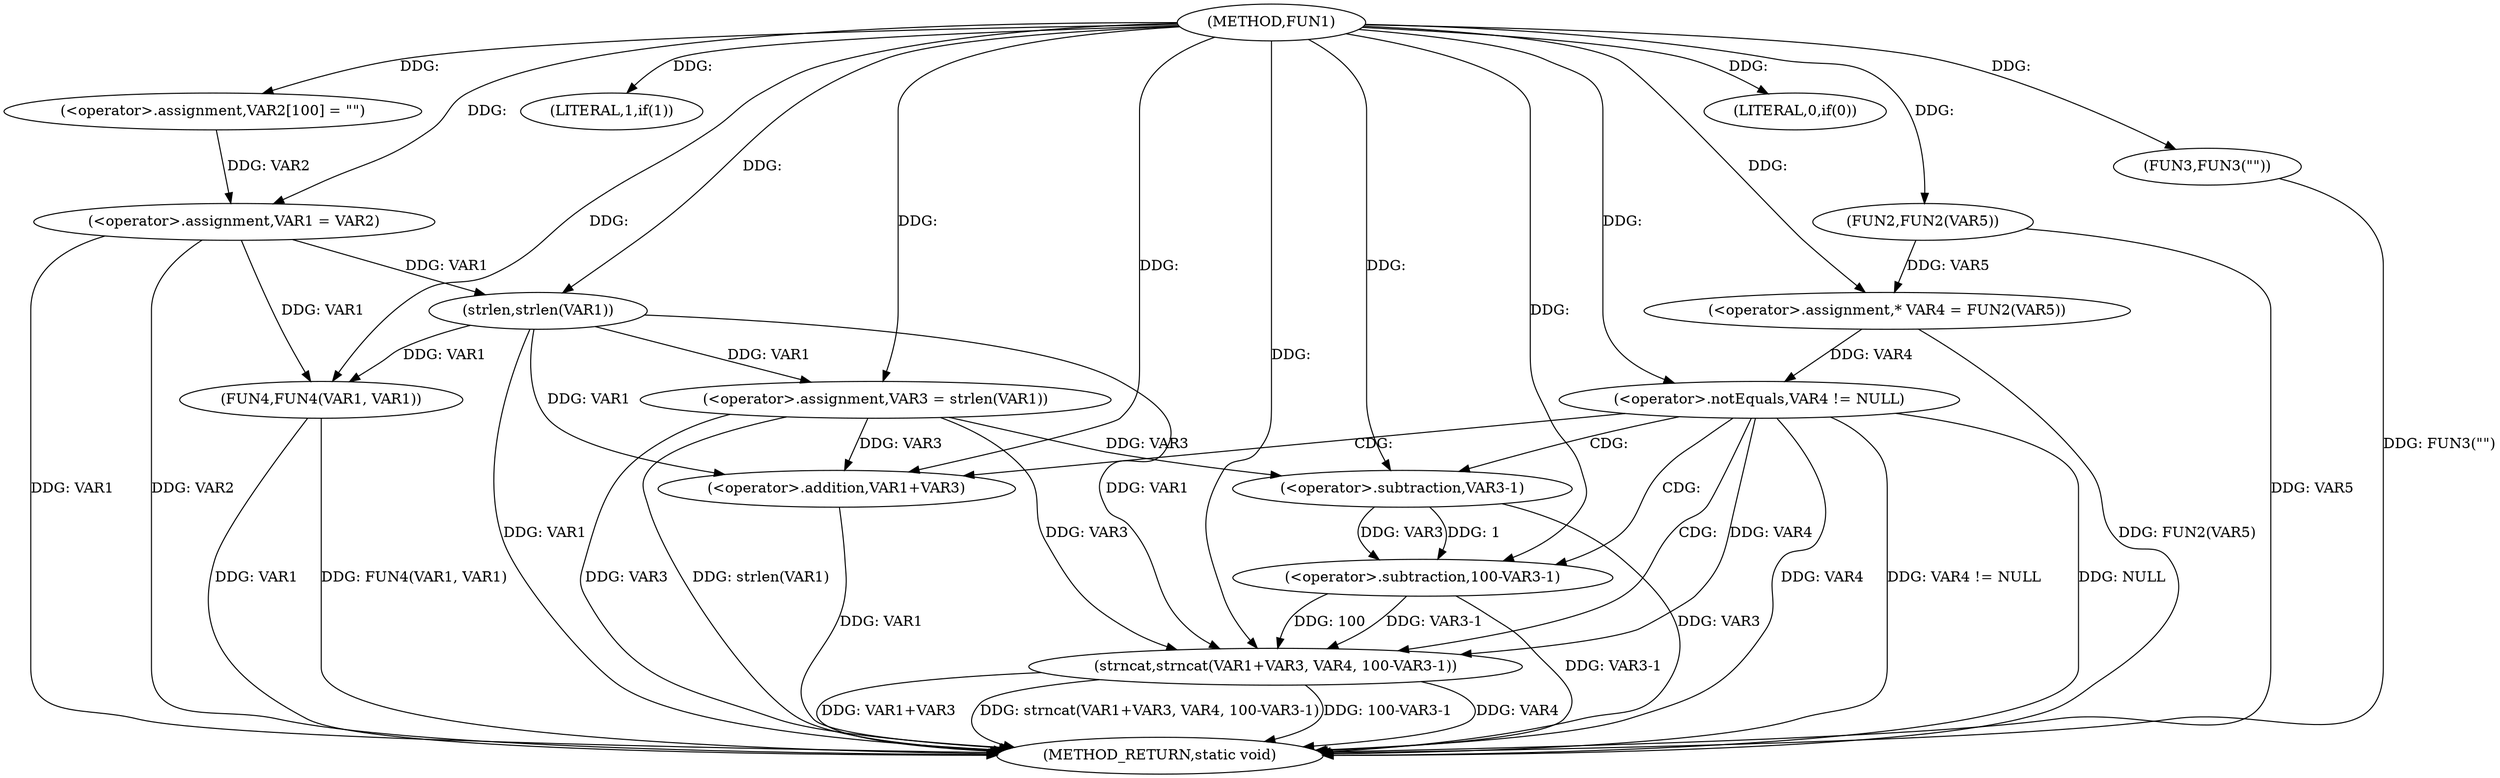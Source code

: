 digraph FUN1 {  
"1000100" [label = "(METHOD,FUN1)" ]
"1000149" [label = "(METHOD_RETURN,static void)" ]
"1000104" [label = "(<operator>.assignment,VAR2[100] = \"\")" ]
"1000107" [label = "(<operator>.assignment,VAR1 = VAR2)" ]
"1000111" [label = "(LITERAL,1,if(1))" ]
"1000115" [label = "(<operator>.assignment,VAR3 = strlen(VAR1))" ]
"1000117" [label = "(strlen,strlen(VAR1))" ]
"1000120" [label = "(<operator>.assignment,* VAR4 = FUN2(VAR5))" ]
"1000122" [label = "(FUN2,FUN2(VAR5))" ]
"1000125" [label = "(<operator>.notEquals,VAR4 != NULL)" ]
"1000129" [label = "(strncat,strncat(VAR1+VAR3, VAR4, 100-VAR3-1))" ]
"1000130" [label = "(<operator>.addition,VAR1+VAR3)" ]
"1000134" [label = "(<operator>.subtraction,100-VAR3-1)" ]
"1000136" [label = "(<operator>.subtraction,VAR3-1)" ]
"1000140" [label = "(LITERAL,0,if(0))" ]
"1000142" [label = "(FUN3,FUN3(\"\"))" ]
"1000146" [label = "(FUN4,FUN4(VAR1, VAR1))" ]
  "1000115" -> "1000149"  [ label = "DDG: strlen(VAR1)"] 
  "1000142" -> "1000149"  [ label = "DDG: FUN3(\"\")"] 
  "1000125" -> "1000149"  [ label = "DDG: VAR4 != NULL"] 
  "1000107" -> "1000149"  [ label = "DDG: VAR1"] 
  "1000122" -> "1000149"  [ label = "DDG: VAR5"] 
  "1000146" -> "1000149"  [ label = "DDG: VAR1"] 
  "1000125" -> "1000149"  [ label = "DDG: NULL"] 
  "1000117" -> "1000149"  [ label = "DDG: VAR1"] 
  "1000129" -> "1000149"  [ label = "DDG: VAR4"] 
  "1000146" -> "1000149"  [ label = "DDG: FUN4(VAR1, VAR1)"] 
  "1000130" -> "1000149"  [ label = "DDG: VAR1"] 
  "1000129" -> "1000149"  [ label = "DDG: VAR1+VAR3"] 
  "1000125" -> "1000149"  [ label = "DDG: VAR4"] 
  "1000129" -> "1000149"  [ label = "DDG: strncat(VAR1+VAR3, VAR4, 100-VAR3-1)"] 
  "1000129" -> "1000149"  [ label = "DDG: 100-VAR3-1"] 
  "1000134" -> "1000149"  [ label = "DDG: VAR3-1"] 
  "1000120" -> "1000149"  [ label = "DDG: FUN2(VAR5)"] 
  "1000115" -> "1000149"  [ label = "DDG: VAR3"] 
  "1000136" -> "1000149"  [ label = "DDG: VAR3"] 
  "1000107" -> "1000149"  [ label = "DDG: VAR2"] 
  "1000100" -> "1000104"  [ label = "DDG: "] 
  "1000104" -> "1000107"  [ label = "DDG: VAR2"] 
  "1000100" -> "1000107"  [ label = "DDG: "] 
  "1000100" -> "1000111"  [ label = "DDG: "] 
  "1000117" -> "1000115"  [ label = "DDG: VAR1"] 
  "1000100" -> "1000115"  [ label = "DDG: "] 
  "1000107" -> "1000117"  [ label = "DDG: VAR1"] 
  "1000100" -> "1000117"  [ label = "DDG: "] 
  "1000122" -> "1000120"  [ label = "DDG: VAR5"] 
  "1000100" -> "1000120"  [ label = "DDG: "] 
  "1000100" -> "1000122"  [ label = "DDG: "] 
  "1000120" -> "1000125"  [ label = "DDG: VAR4"] 
  "1000100" -> "1000125"  [ label = "DDG: "] 
  "1000117" -> "1000129"  [ label = "DDG: VAR1"] 
  "1000100" -> "1000129"  [ label = "DDG: "] 
  "1000115" -> "1000129"  [ label = "DDG: VAR3"] 
  "1000117" -> "1000130"  [ label = "DDG: VAR1"] 
  "1000100" -> "1000130"  [ label = "DDG: "] 
  "1000115" -> "1000130"  [ label = "DDG: VAR3"] 
  "1000125" -> "1000129"  [ label = "DDG: VAR4"] 
  "1000134" -> "1000129"  [ label = "DDG: 100"] 
  "1000134" -> "1000129"  [ label = "DDG: VAR3-1"] 
  "1000100" -> "1000134"  [ label = "DDG: "] 
  "1000136" -> "1000134"  [ label = "DDG: VAR3"] 
  "1000136" -> "1000134"  [ label = "DDG: 1"] 
  "1000100" -> "1000136"  [ label = "DDG: "] 
  "1000115" -> "1000136"  [ label = "DDG: VAR3"] 
  "1000100" -> "1000140"  [ label = "DDG: "] 
  "1000100" -> "1000142"  [ label = "DDG: "] 
  "1000107" -> "1000146"  [ label = "DDG: VAR1"] 
  "1000117" -> "1000146"  [ label = "DDG: VAR1"] 
  "1000100" -> "1000146"  [ label = "DDG: "] 
  "1000125" -> "1000129"  [ label = "CDG: "] 
  "1000125" -> "1000130"  [ label = "CDG: "] 
  "1000125" -> "1000136"  [ label = "CDG: "] 
  "1000125" -> "1000134"  [ label = "CDG: "] 
}
